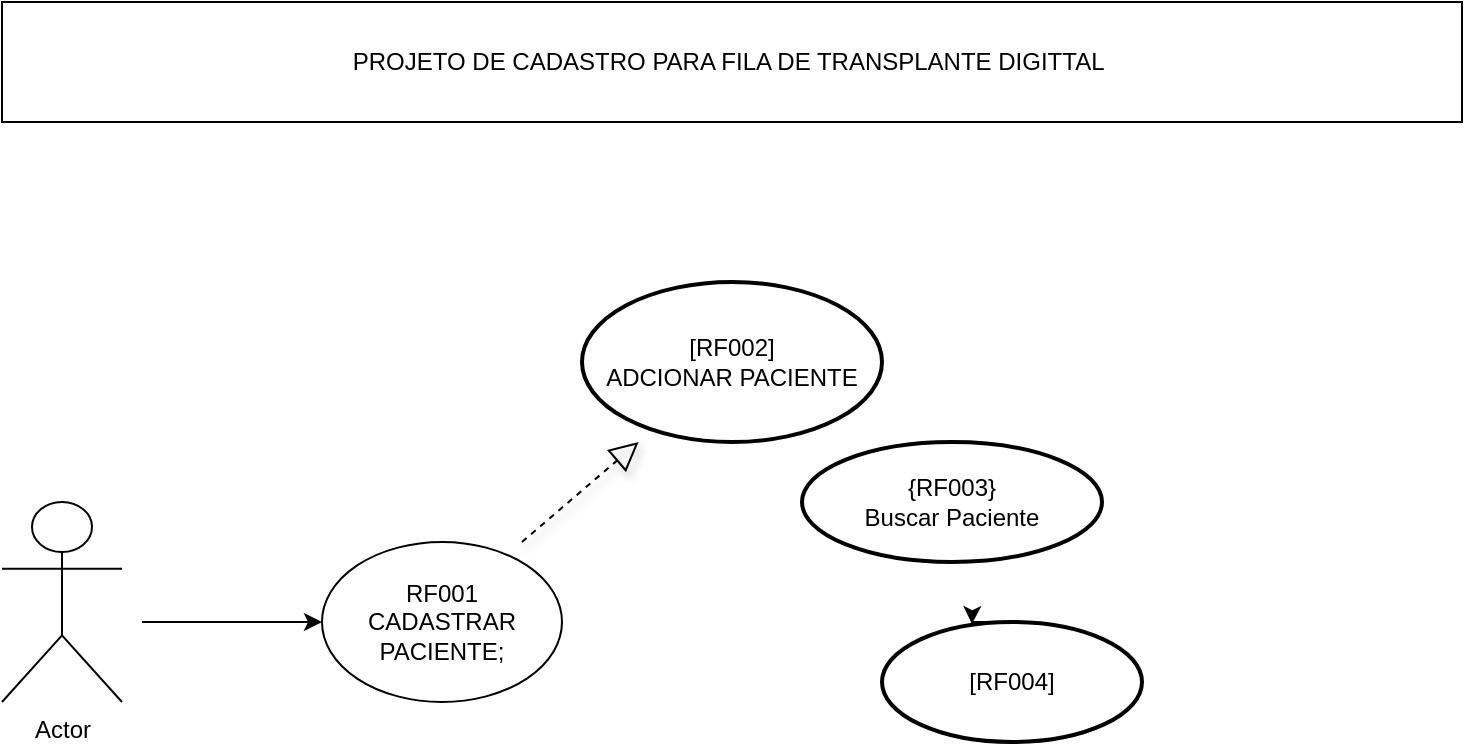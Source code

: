 <mxfile version="18.0.2" type="device"><diagram id="2rKaJgsTd0nKSgkEjTX-" name="Page-1"><mxGraphModel dx="1422" dy="794" grid="1" gridSize="10" guides="1" tooltips="1" connect="1" arrows="1" fold="1" page="1" pageScale="1" pageWidth="827" pageHeight="1169" math="0" shadow="0"><root><mxCell id="0"/><mxCell id="1" parent="0"/><mxCell id="agI2oMyLpK9zNPCkS9vK-1" value="Actor" style="shape=umlActor;verticalLabelPosition=bottom;verticalAlign=top;html=1;outlineConnect=0;" parent="1" vertex="1"><mxGeometry x="50" y="300" width="60" height="100" as="geometry"/></mxCell><mxCell id="agI2oMyLpK9zNPCkS9vK-2" value="" style="endArrow=classic;html=1;rounded=0;" parent="1" edge="1"><mxGeometry width="50" height="50" relative="1" as="geometry"><mxPoint x="120" y="360" as="sourcePoint"/><mxPoint x="210" y="360" as="targetPoint"/><Array as="points"/></mxGeometry></mxCell><mxCell id="o-jLqsK45vJMH5DqZOdr-2" value="PROJETO DE CADASTRO PARA FILA DE TRANSPLANTE DIGITTAL&amp;nbsp;" style="rounded=0;whiteSpace=wrap;html=1;" parent="1" vertex="1"><mxGeometry x="50" y="50" width="730" height="60" as="geometry"/></mxCell><mxCell id="o-jLqsK45vJMH5DqZOdr-3" value="RF001&lt;br&gt;CADASTRAR PACIENTE;" style="ellipse;whiteSpace=wrap;html=1;" parent="1" vertex="1"><mxGeometry x="210" y="320" width="120" height="80" as="geometry"/></mxCell><mxCell id="o-jLqsK45vJMH5DqZOdr-11" value="" style="endArrow=block;dashed=1;endFill=0;endSize=12;html=1;rounded=0;fillColor=#0050ef;strokeColor=#000000;shadow=1;" parent="1" target="o-jLqsK45vJMH5DqZOdr-12" edge="1"><mxGeometry width="160" relative="1" as="geometry"><mxPoint x="310" y="320" as="sourcePoint"/><mxPoint x="390" y="220" as="targetPoint"/></mxGeometry></mxCell><mxCell id="o-jLqsK45vJMH5DqZOdr-12" value="[RF002]&lt;br&gt;ADCIONAR PACIENTE" style="strokeWidth=2;html=1;shape=mxgraph.flowchart.start_1;whiteSpace=wrap;fillColor=none;gradientColor=#ffffff;" parent="1" vertex="1"><mxGeometry x="340" y="190" width="150" height="80" as="geometry"/></mxCell><mxCell id="o-jLqsK45vJMH5DqZOdr-13" value="{RF003}&lt;br&gt;Buscar Paciente" style="strokeWidth=2;html=1;shape=mxgraph.flowchart.start_1;whiteSpace=wrap;fillColor=none;gradientColor=#ffffff;" parent="1" vertex="1"><mxGeometry x="450" y="270" width="150" height="60" as="geometry"/></mxCell><mxCell id="o-jLqsK45vJMH5DqZOdr-14" value="[RF004]&lt;br&gt;" style="strokeWidth=2;html=1;shape=mxgraph.flowchart.start_1;whiteSpace=wrap;fillColor=none;gradientColor=#ffffff;" parent="1" vertex="1"><mxGeometry x="490" y="360" width="130" height="60" as="geometry"/></mxCell><mxCell id="TNnrv4QE3t0D8K1S-QHa-1" style="edgeStyle=orthogonalEdgeStyle;rounded=0;orthogonalLoop=1;jettySize=auto;html=1;exitX=0.5;exitY=0;exitDx=0;exitDy=0;exitPerimeter=0;entryX=0.346;entryY=0.017;entryDx=0;entryDy=0;entryPerimeter=0;" parent="1" source="o-jLqsK45vJMH5DqZOdr-14" target="o-jLqsK45vJMH5DqZOdr-14" edge="1"><mxGeometry relative="1" as="geometry"/></mxCell></root></mxGraphModel></diagram></mxfile>